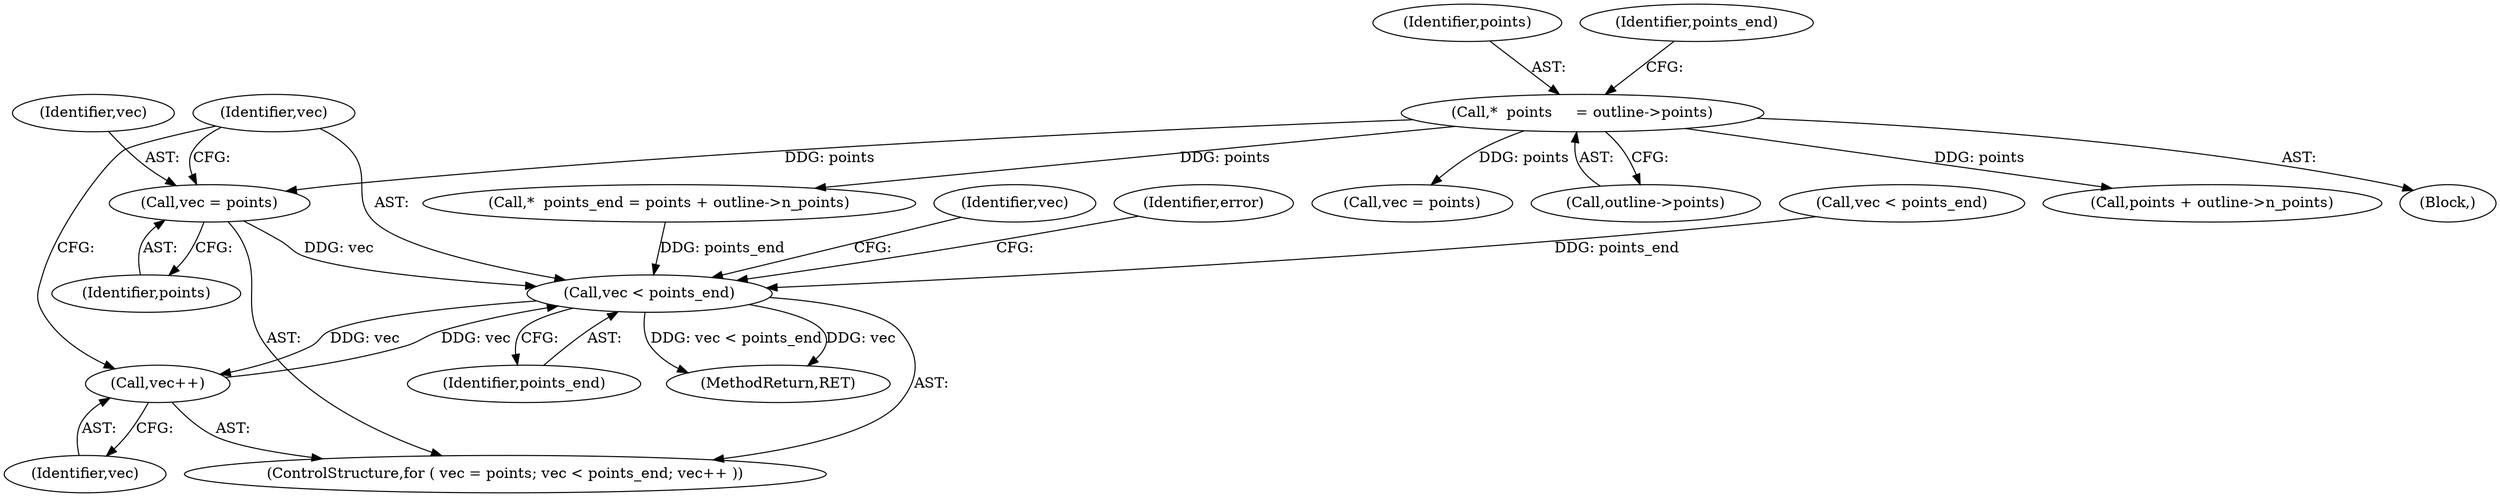 digraph "0_savannah_6305b869d86ff415a33576df6d43729673c66eee_0@pointer" {
"1000519" [label="(Call,vec = points)"];
"1000486" [label="(Call,*  points     = outline->points)"];
"1000522" [label="(Call,vec < points_end)"];
"1000525" [label="(Call,vec++)"];
"1000494" [label="(Call,points + outline->n_points)"];
"1000519" [label="(Call,vec = points)"];
"1000529" [label="(Identifier,vec)"];
"1000486" [label="(Call,*  points     = outline->points)"];
"1000533" [label="(Identifier,error)"];
"1000525" [label="(Call,vec++)"];
"1000526" [label="(Identifier,vec)"];
"1000506" [label="(Call,vec < points_end)"];
"1000520" [label="(Identifier,vec)"];
"1000487" [label="(Identifier,points)"];
"1000522" [label="(Call,vec < points_end)"];
"1000493" [label="(Identifier,points_end)"];
"1000492" [label="(Call,*  points_end = points + outline->n_points)"];
"1000524" [label="(Identifier,points_end)"];
"1000518" [label="(ControlStructure,for ( vec = points; vec < points_end; vec++ ))"];
"1000523" [label="(Identifier,vec)"];
"1000484" [label="(Block,)"];
"1000521" [label="(Identifier,points)"];
"1000653" [label="(MethodReturn,RET)"];
"1000503" [label="(Call,vec = points)"];
"1000488" [label="(Call,outline->points)"];
"1000519" -> "1000518"  [label="AST: "];
"1000519" -> "1000521"  [label="CFG: "];
"1000520" -> "1000519"  [label="AST: "];
"1000521" -> "1000519"  [label="AST: "];
"1000523" -> "1000519"  [label="CFG: "];
"1000486" -> "1000519"  [label="DDG: points"];
"1000519" -> "1000522"  [label="DDG: vec"];
"1000486" -> "1000484"  [label="AST: "];
"1000486" -> "1000488"  [label="CFG: "];
"1000487" -> "1000486"  [label="AST: "];
"1000488" -> "1000486"  [label="AST: "];
"1000493" -> "1000486"  [label="CFG: "];
"1000486" -> "1000492"  [label="DDG: points"];
"1000486" -> "1000494"  [label="DDG: points"];
"1000486" -> "1000503"  [label="DDG: points"];
"1000522" -> "1000518"  [label="AST: "];
"1000522" -> "1000524"  [label="CFG: "];
"1000523" -> "1000522"  [label="AST: "];
"1000524" -> "1000522"  [label="AST: "];
"1000529" -> "1000522"  [label="CFG: "];
"1000533" -> "1000522"  [label="CFG: "];
"1000522" -> "1000653"  [label="DDG: vec < points_end"];
"1000522" -> "1000653"  [label="DDG: vec"];
"1000525" -> "1000522"  [label="DDG: vec"];
"1000492" -> "1000522"  [label="DDG: points_end"];
"1000506" -> "1000522"  [label="DDG: points_end"];
"1000522" -> "1000525"  [label="DDG: vec"];
"1000525" -> "1000518"  [label="AST: "];
"1000525" -> "1000526"  [label="CFG: "];
"1000526" -> "1000525"  [label="AST: "];
"1000523" -> "1000525"  [label="CFG: "];
}
